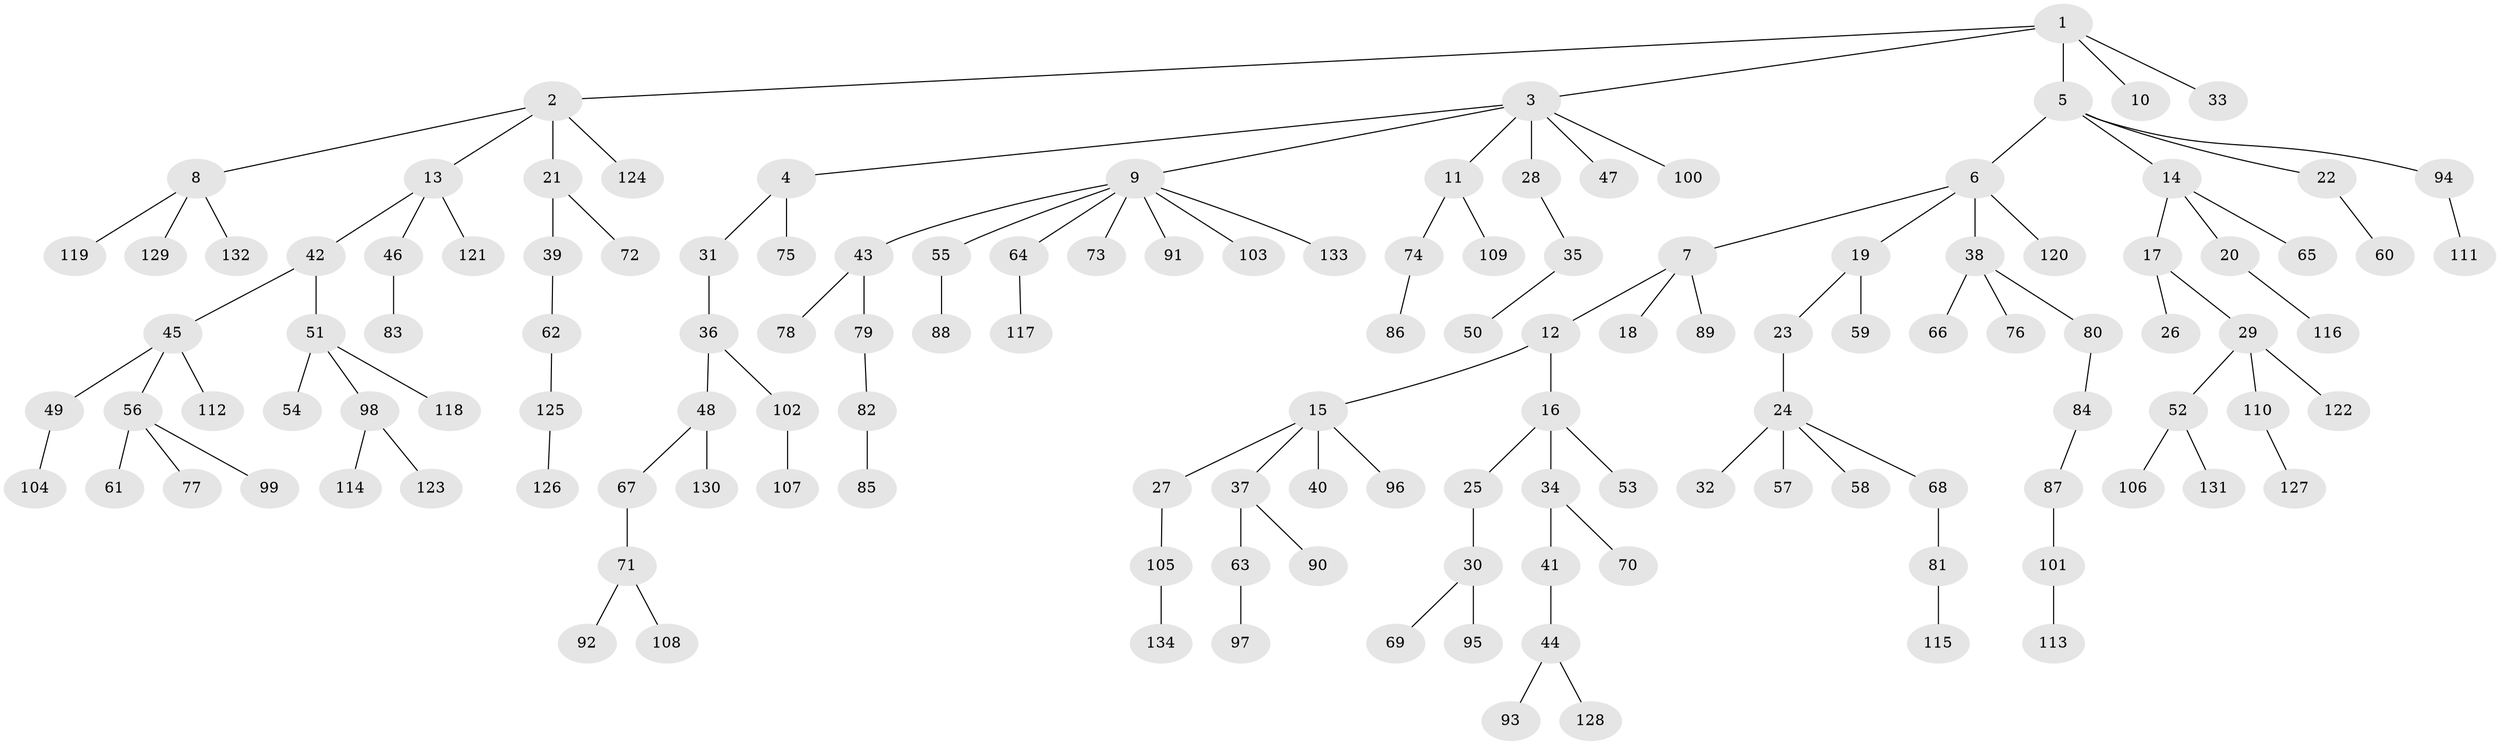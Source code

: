 // Generated by graph-tools (version 1.1) at 2025/15/03/09/25 04:15:37]
// undirected, 134 vertices, 133 edges
graph export_dot {
graph [start="1"]
  node [color=gray90,style=filled];
  1;
  2;
  3;
  4;
  5;
  6;
  7;
  8;
  9;
  10;
  11;
  12;
  13;
  14;
  15;
  16;
  17;
  18;
  19;
  20;
  21;
  22;
  23;
  24;
  25;
  26;
  27;
  28;
  29;
  30;
  31;
  32;
  33;
  34;
  35;
  36;
  37;
  38;
  39;
  40;
  41;
  42;
  43;
  44;
  45;
  46;
  47;
  48;
  49;
  50;
  51;
  52;
  53;
  54;
  55;
  56;
  57;
  58;
  59;
  60;
  61;
  62;
  63;
  64;
  65;
  66;
  67;
  68;
  69;
  70;
  71;
  72;
  73;
  74;
  75;
  76;
  77;
  78;
  79;
  80;
  81;
  82;
  83;
  84;
  85;
  86;
  87;
  88;
  89;
  90;
  91;
  92;
  93;
  94;
  95;
  96;
  97;
  98;
  99;
  100;
  101;
  102;
  103;
  104;
  105;
  106;
  107;
  108;
  109;
  110;
  111;
  112;
  113;
  114;
  115;
  116;
  117;
  118;
  119;
  120;
  121;
  122;
  123;
  124;
  125;
  126;
  127;
  128;
  129;
  130;
  131;
  132;
  133;
  134;
  1 -- 2;
  1 -- 3;
  1 -- 5;
  1 -- 10;
  1 -- 33;
  2 -- 8;
  2 -- 13;
  2 -- 21;
  2 -- 124;
  3 -- 4;
  3 -- 9;
  3 -- 11;
  3 -- 28;
  3 -- 47;
  3 -- 100;
  4 -- 31;
  4 -- 75;
  5 -- 6;
  5 -- 14;
  5 -- 22;
  5 -- 94;
  6 -- 7;
  6 -- 19;
  6 -- 38;
  6 -- 120;
  7 -- 12;
  7 -- 18;
  7 -- 89;
  8 -- 119;
  8 -- 129;
  8 -- 132;
  9 -- 43;
  9 -- 55;
  9 -- 64;
  9 -- 73;
  9 -- 91;
  9 -- 103;
  9 -- 133;
  11 -- 74;
  11 -- 109;
  12 -- 15;
  12 -- 16;
  13 -- 42;
  13 -- 46;
  13 -- 121;
  14 -- 17;
  14 -- 20;
  14 -- 65;
  15 -- 27;
  15 -- 37;
  15 -- 40;
  15 -- 96;
  16 -- 25;
  16 -- 34;
  16 -- 53;
  17 -- 26;
  17 -- 29;
  19 -- 23;
  19 -- 59;
  20 -- 116;
  21 -- 39;
  21 -- 72;
  22 -- 60;
  23 -- 24;
  24 -- 32;
  24 -- 57;
  24 -- 58;
  24 -- 68;
  25 -- 30;
  27 -- 105;
  28 -- 35;
  29 -- 52;
  29 -- 110;
  29 -- 122;
  30 -- 69;
  30 -- 95;
  31 -- 36;
  34 -- 41;
  34 -- 70;
  35 -- 50;
  36 -- 48;
  36 -- 102;
  37 -- 63;
  37 -- 90;
  38 -- 66;
  38 -- 76;
  38 -- 80;
  39 -- 62;
  41 -- 44;
  42 -- 45;
  42 -- 51;
  43 -- 78;
  43 -- 79;
  44 -- 93;
  44 -- 128;
  45 -- 49;
  45 -- 56;
  45 -- 112;
  46 -- 83;
  48 -- 67;
  48 -- 130;
  49 -- 104;
  51 -- 54;
  51 -- 98;
  51 -- 118;
  52 -- 106;
  52 -- 131;
  55 -- 88;
  56 -- 61;
  56 -- 77;
  56 -- 99;
  62 -- 125;
  63 -- 97;
  64 -- 117;
  67 -- 71;
  68 -- 81;
  71 -- 92;
  71 -- 108;
  74 -- 86;
  79 -- 82;
  80 -- 84;
  81 -- 115;
  82 -- 85;
  84 -- 87;
  87 -- 101;
  94 -- 111;
  98 -- 114;
  98 -- 123;
  101 -- 113;
  102 -- 107;
  105 -- 134;
  110 -- 127;
  125 -- 126;
}
